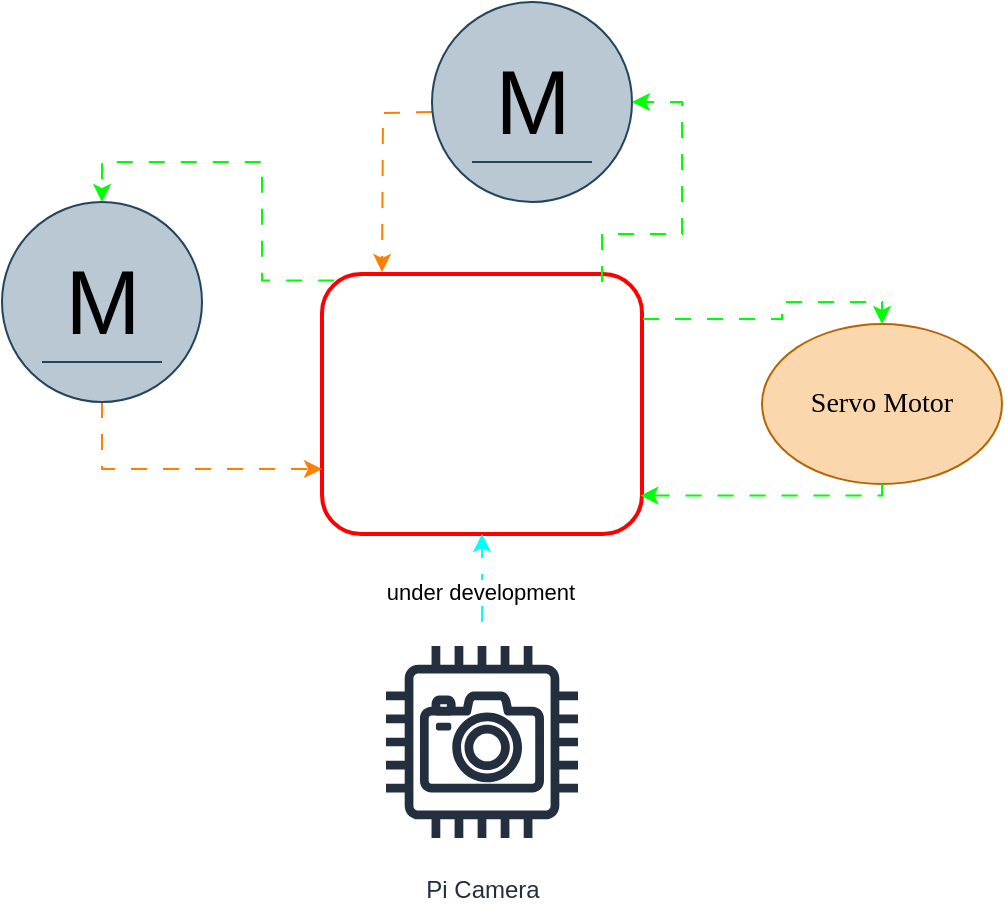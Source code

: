 <mxfile version="26.2.12">
  <diagram name="Page-1" id="dmJ5klp1wzARZ7jFiC1e">
    <mxGraphModel dx="1428" dy="749" grid="1" gridSize="10" guides="1" tooltips="1" connect="1" arrows="1" fold="1" page="1" pageScale="1" pageWidth="1169" pageHeight="827" math="0" shadow="0">
      <root>
        <mxCell id="0" />
        <mxCell id="1" parent="0" />
        <mxCell id="VIMTms-QjXE9sRaxGk84-1" value="" style="rounded=1;whiteSpace=wrap;html=1;strokeColor=light-dark(#ff0000, #ededed);strokeWidth=2;fontSize=17;fontFamily=Times New Roman;" vertex="1" parent="1">
          <mxGeometry x="480" y="306" width="160" height="130" as="geometry" />
        </mxCell>
        <mxCell id="VIMTms-QjXE9sRaxGk84-4" value="Servo Motor" style="ellipse;whiteSpace=wrap;html=1;fontFamily=Times New Roman;fontSize=14;fillColor=#fad7ac;strokeColor=#b46504;" vertex="1" parent="1">
          <mxGeometry x="700" y="331" width="120" height="80" as="geometry" />
        </mxCell>
        <mxCell id="VIMTms-QjXE9sRaxGk84-14" style="edgeStyle=orthogonalEdgeStyle;rounded=0;orthogonalLoop=1;jettySize=auto;html=1;entryX=0.5;entryY=1;entryDx=0;entryDy=0;flowAnimation=1;fillColor=#dae8fc;strokeColor=#00FFFF;" edge="1" parent="1" source="VIMTms-QjXE9sRaxGk84-6" target="VIMTms-QjXE9sRaxGk84-1">
          <mxGeometry relative="1" as="geometry" />
        </mxCell>
        <mxCell id="VIMTms-QjXE9sRaxGk84-24" value="under development" style="edgeLabel;html=1;align=center;verticalAlign=middle;resizable=0;points=[];" vertex="1" connectable="0" parent="VIMTms-QjXE9sRaxGk84-14">
          <mxGeometry x="-0.321" y="1" relative="1" as="geometry">
            <mxPoint as="offset" />
          </mxGeometry>
        </mxCell>
        <mxCell id="VIMTms-QjXE9sRaxGk84-6" value="Pi Camera" style="sketch=0;outlineConnect=0;fontColor=#232F3E;gradientColor=none;strokeColor=#232F3E;fillColor=#ffffff;dashed=0;verticalLabelPosition=bottom;verticalAlign=top;align=center;html=1;fontSize=12;fontStyle=0;aspect=fixed;shape=mxgraph.aws4.resourceIcon;resIcon=mxgraph.aws4.camera;" vertex="1" parent="1">
          <mxGeometry x="500" y="480" width="120" height="120" as="geometry" />
        </mxCell>
        <mxCell id="VIMTms-QjXE9sRaxGk84-20" style="edgeStyle=orthogonalEdgeStyle;rounded=0;orthogonalLoop=1;jettySize=auto;html=1;entryX=0;entryY=0.75;entryDx=0;entryDy=0;exitX=0.5;exitY=1;exitDx=0;exitDy=0;exitPerimeter=0;flowAnimation=1;strokeColor=#FF8000;" edge="1" parent="1" source="VIMTms-QjXE9sRaxGk84-9" target="VIMTms-QjXE9sRaxGk84-1">
          <mxGeometry relative="1" as="geometry" />
        </mxCell>
        <mxCell id="VIMTms-QjXE9sRaxGk84-9" value="M" style="dashed=0;outlineConnect=0;align=center;html=1;shape=mxgraph.pid.engines.electric_motor_(dc);fontSize=45;fillColor=#bac8d3;strokeColor=#23445d;" vertex="1" parent="1">
          <mxGeometry x="320" y="270" width="100" height="100" as="geometry" />
        </mxCell>
        <mxCell id="VIMTms-QjXE9sRaxGk84-23" style="edgeStyle=orthogonalEdgeStyle;rounded=0;orthogonalLoop=1;jettySize=auto;html=1;flowAnimation=1;strokeColor=#FF8000;" edge="1" parent="1">
          <mxGeometry relative="1" as="geometry">
            <mxPoint x="510" y="305" as="targetPoint" />
            <mxPoint x="535" y="225" as="sourcePoint" />
          </mxGeometry>
        </mxCell>
        <mxCell id="VIMTms-QjXE9sRaxGk84-10" value="M" style="dashed=0;outlineConnect=0;align=center;html=1;shape=mxgraph.pid.engines.electric_motor_(dc);fontSize=45;fillColor=#bac8d3;strokeColor=#23445d;" vertex="1" parent="1">
          <mxGeometry x="535" y="170" width="100" height="100" as="geometry" />
        </mxCell>
        <mxCell id="VIMTms-QjXE9sRaxGk84-13" value="" style="shape=image;html=1;verticalAlign=top;verticalLabelPosition=bottom;labelBackgroundColor=#ffffff;imageAspect=0;aspect=fixed;image=https://cdn1.iconfinder.com/data/icons/fruit-136/64/Fruit_iconfree_Filled_Outline_raspberry-healthy-organic-food-fruit_icon-128.png" vertex="1" parent="1">
          <mxGeometry x="531" y="342" width="58" height="58" as="geometry" />
        </mxCell>
        <mxCell id="VIMTms-QjXE9sRaxGk84-17" style="edgeStyle=orthogonalEdgeStyle;rounded=0;orthogonalLoop=1;jettySize=auto;html=1;entryX=0.995;entryY=0.852;entryDx=0;entryDy=0;entryPerimeter=0;flowAnimation=1;fillColor=#b0e3e6;strokeColor=light-dark(#00ff04, #46a8af);" edge="1" parent="1" source="VIMTms-QjXE9sRaxGk84-4" target="VIMTms-QjXE9sRaxGk84-1">
          <mxGeometry relative="1" as="geometry">
            <Array as="points">
              <mxPoint x="760" y="417" />
            </Array>
          </mxGeometry>
        </mxCell>
        <mxCell id="VIMTms-QjXE9sRaxGk84-18" style="edgeStyle=orthogonalEdgeStyle;rounded=0;orthogonalLoop=1;jettySize=auto;html=1;entryX=0.5;entryY=0;entryDx=0;entryDy=0;exitX=1.003;exitY=0.173;exitDx=0;exitDy=0;exitPerimeter=0;flowAnimation=1;fillColor=#b0e3e6;strokeColor=light-dark(#00ff04, #46a8af);" edge="1" parent="1" source="VIMTms-QjXE9sRaxGk84-1" target="VIMTms-QjXE9sRaxGk84-4">
          <mxGeometry relative="1" as="geometry">
            <Array as="points">
              <mxPoint x="710" y="329" />
              <mxPoint x="710" y="320" />
              <mxPoint x="760" y="320" />
            </Array>
          </mxGeometry>
        </mxCell>
        <mxCell id="VIMTms-QjXE9sRaxGk84-21" style="edgeStyle=orthogonalEdgeStyle;rounded=0;orthogonalLoop=1;jettySize=auto;html=1;entryX=0.5;entryY=0;entryDx=0;entryDy=0;entryPerimeter=0;exitX=0.038;exitY=0.025;exitDx=0;exitDy=0;exitPerimeter=0;flowAnimation=1;strokeColor=#00FF00;" edge="1" parent="1" source="VIMTms-QjXE9sRaxGk84-1" target="VIMTms-QjXE9sRaxGk84-9">
          <mxGeometry relative="1" as="geometry" />
        </mxCell>
        <mxCell id="VIMTms-QjXE9sRaxGk84-22" style="edgeStyle=orthogonalEdgeStyle;rounded=0;orthogonalLoop=1;jettySize=auto;html=1;entryX=1;entryY=0.5;entryDx=0;entryDy=0;entryPerimeter=0;exitX=0.875;exitY=0.031;exitDx=0;exitDy=0;exitPerimeter=0;flowAnimation=1;strokeColor=#00FF00;" edge="1" parent="1" source="VIMTms-QjXE9sRaxGk84-1" target="VIMTms-QjXE9sRaxGk84-10">
          <mxGeometry relative="1" as="geometry">
            <mxPoint x="630" y="300" as="sourcePoint" />
          </mxGeometry>
        </mxCell>
      </root>
    </mxGraphModel>
  </diagram>
</mxfile>
